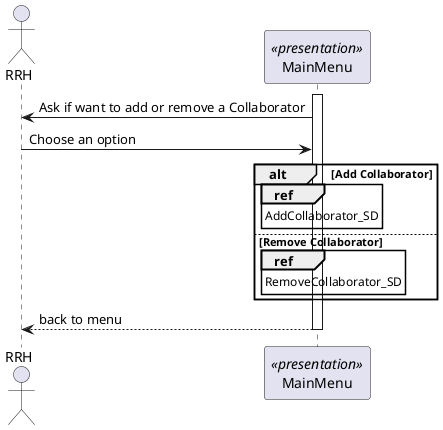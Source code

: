 @startuml
actor RRH as Actor
participant MainMenu as UI <<presentation>>

activate UI
UI->Actor: Ask if want to add or remove a Collaborator
Actor->UI: Choose an option

alt Add Collaborator

ref over UI: AddCollaborator_SD

else Remove Collaborator

ref over UI: RemoveCollaborator_SD

end


UI-->Actor: back to menu
deactivate UI
@enduml
